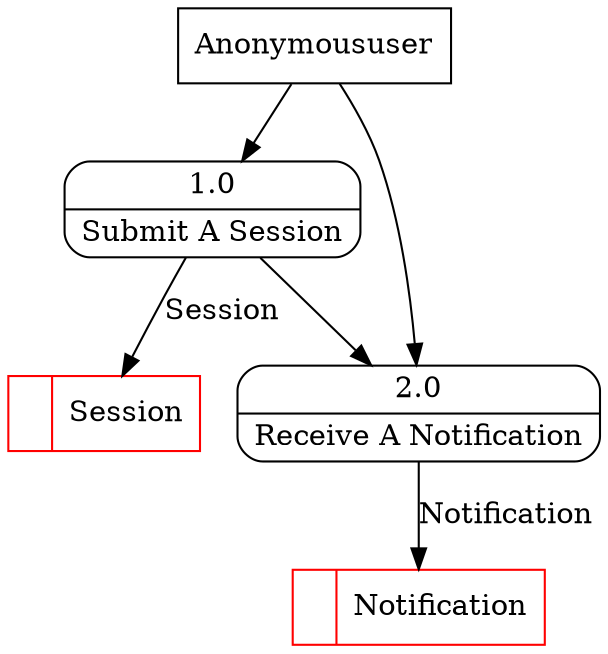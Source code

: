 digraph dfd2{ 
node[shape=record]
200 [label="<f0>  |<f1> Session " color=red];
201 [label="<f0>  |<f1> Notification " color=red];
202 [label="Anonymoususer" shape=box];
203 [label="{<f0> 1.0|<f1> Submit A Session }" shape=Mrecord];
204 [label="{<f0> 2.0|<f1> Receive A Notification }" shape=Mrecord];
202 -> 203
202 -> 204
203 -> 204
203 -> 200 [label="Session"]
204 -> 201 [label="Notification"]
}